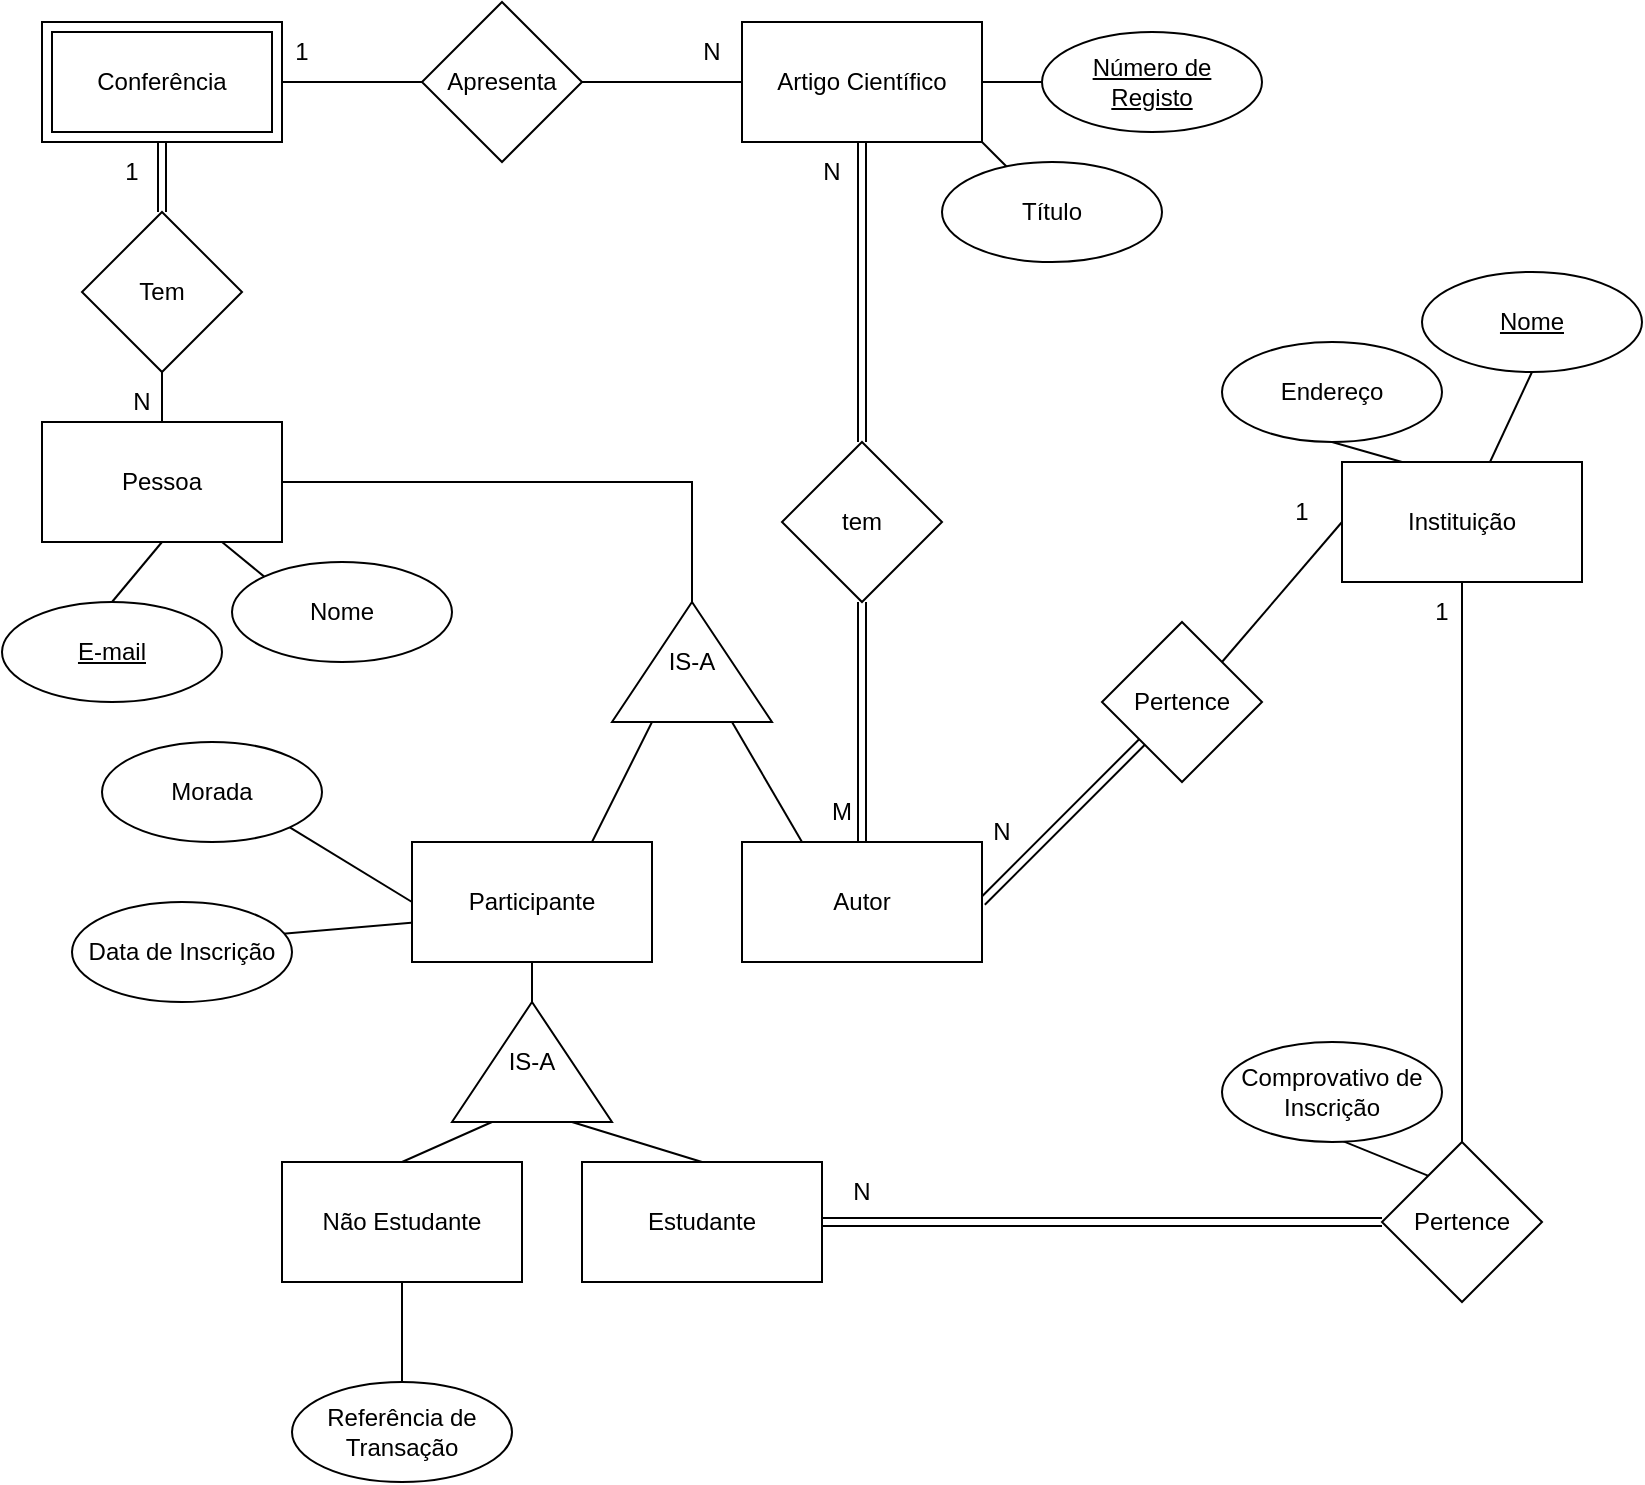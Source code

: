 <mxfile version="16.5.2" type="device"><diagram id="foXbWfhnJUfweoNZpTvb" name="Page-1"><mxGraphModel dx="1038" dy="579" grid="1" gridSize="10" guides="1" tooltips="1" connect="1" arrows="1" fold="1" page="1" pageScale="1" pageWidth="827" pageHeight="1169" math="0" shadow="0"><root><mxCell id="0"/><mxCell id="1" parent="0"/><mxCell id="iTSCaCGMX5y1_0wmOQK2-41" style="edgeStyle=none;rounded=0;orthogonalLoop=1;jettySize=auto;html=1;exitX=0.5;exitY=1;exitDx=0;exitDy=0;endArrow=none;endFill=0;shape=link;" parent="1" source="iTSCaCGMX5y1_0wmOQK2-1" target="iTSCaCGMX5y1_0wmOQK2-4" edge="1"><mxGeometry relative="1" as="geometry"/></mxCell><mxCell id="iTSCaCGMX5y1_0wmOQK2-63" style="edgeStyle=none;rounded=0;orthogonalLoop=1;jettySize=auto;html=1;exitX=1;exitY=1;exitDx=0;exitDy=0;endArrow=none;endFill=0;" parent="1" source="iTSCaCGMX5y1_0wmOQK2-1" target="iTSCaCGMX5y1_0wmOQK2-2" edge="1"><mxGeometry relative="1" as="geometry"/></mxCell><mxCell id="iTSCaCGMX5y1_0wmOQK2-64" style="edgeStyle=none;rounded=0;orthogonalLoop=1;jettySize=auto;html=1;exitX=1;exitY=0.5;exitDx=0;exitDy=0;entryX=0;entryY=0.5;entryDx=0;entryDy=0;endArrow=none;endFill=0;" parent="1" source="iTSCaCGMX5y1_0wmOQK2-1" target="iTSCaCGMX5y1_0wmOQK2-3" edge="1"><mxGeometry relative="1" as="geometry"/></mxCell><mxCell id="iTSCaCGMX5y1_0wmOQK2-1" value="Artigo Científico" style="rounded=0;whiteSpace=wrap;html=1;" parent="1" vertex="1"><mxGeometry x="370" y="10" width="120" height="60" as="geometry"/></mxCell><mxCell id="iTSCaCGMX5y1_0wmOQK2-2" value="Título" style="ellipse;whiteSpace=wrap;html=1;" parent="1" vertex="1"><mxGeometry x="470" y="80" width="110" height="50" as="geometry"/></mxCell><mxCell id="iTSCaCGMX5y1_0wmOQK2-3" value="&lt;u&gt;Número de&lt;br&gt;Registo&lt;/u&gt;" style="ellipse;whiteSpace=wrap;html=1;" parent="1" vertex="1"><mxGeometry x="520" y="15" width="110" height="50" as="geometry"/></mxCell><mxCell id="iTSCaCGMX5y1_0wmOQK2-42" style="edgeStyle=none;rounded=0;orthogonalLoop=1;jettySize=auto;html=1;exitX=0.5;exitY=1;exitDx=0;exitDy=0;entryX=0.5;entryY=0;entryDx=0;entryDy=0;endArrow=none;endFill=0;shape=link;" parent="1" source="iTSCaCGMX5y1_0wmOQK2-4" target="iTSCaCGMX5y1_0wmOQK2-15" edge="1"><mxGeometry relative="1" as="geometry"/></mxCell><mxCell id="iTSCaCGMX5y1_0wmOQK2-4" value="tem" style="rhombus;whiteSpace=wrap;html=1;" parent="1" vertex="1"><mxGeometry x="390" y="220" width="80" height="80" as="geometry"/></mxCell><mxCell id="iTSCaCGMX5y1_0wmOQK2-28" style="rounded=0;orthogonalLoop=1;jettySize=auto;html=1;exitX=1;exitY=0.5;exitDx=0;exitDy=0;entryX=1;entryY=0.5;entryDx=0;entryDy=0;endArrow=none;endFill=0;edgeStyle=orthogonalEdgeStyle;" parent="1" source="iTSCaCGMX5y1_0wmOQK2-5" target="iTSCaCGMX5y1_0wmOQK2-13" edge="1"><mxGeometry relative="1" as="geometry"/></mxCell><mxCell id="iTSCaCGMX5y1_0wmOQK2-5" value="Pessoa" style="rounded=0;whiteSpace=wrap;html=1;" parent="1" vertex="1"><mxGeometry x="20" y="210" width="120" height="60" as="geometry"/></mxCell><mxCell id="iTSCaCGMX5y1_0wmOQK2-48" style="edgeStyle=none;rounded=0;orthogonalLoop=1;jettySize=auto;html=1;exitX=0.5;exitY=1;exitDx=0;exitDy=0;endArrow=none;endFill=0;" parent="1" source="iTSCaCGMX5y1_0wmOQK2-6" target="iTSCaCGMX5y1_0wmOQK2-9" edge="1"><mxGeometry relative="1" as="geometry"/></mxCell><mxCell id="iTSCaCGMX5y1_0wmOQK2-6" value="&lt;u&gt;Nome&lt;/u&gt;" style="ellipse;whiteSpace=wrap;html=1;" parent="1" vertex="1"><mxGeometry x="710" y="135" width="110" height="50" as="geometry"/></mxCell><mxCell id="iTSCaCGMX5y1_0wmOQK2-66" style="edgeStyle=none;rounded=0;orthogonalLoop=1;jettySize=auto;html=1;exitX=0.5;exitY=0;exitDx=0;exitDy=0;entryX=0.5;entryY=1;entryDx=0;entryDy=0;endArrow=none;endFill=0;" parent="1" source="iTSCaCGMX5y1_0wmOQK2-7" target="iTSCaCGMX5y1_0wmOQK2-5" edge="1"><mxGeometry relative="1" as="geometry"/></mxCell><mxCell id="iTSCaCGMX5y1_0wmOQK2-7" value="&lt;u&gt;E-mail&lt;/u&gt;" style="ellipse;whiteSpace=wrap;html=1;" parent="1" vertex="1"><mxGeometry y="300" width="110" height="50" as="geometry"/></mxCell><mxCell id="iTSCaCGMX5y1_0wmOQK2-65" style="rounded=0;orthogonalLoop=1;jettySize=auto;html=1;exitX=0;exitY=0;exitDx=0;exitDy=0;entryX=0.75;entryY=1;entryDx=0;entryDy=0;endArrow=none;endFill=0;" parent="1" source="iTSCaCGMX5y1_0wmOQK2-8" target="iTSCaCGMX5y1_0wmOQK2-5" edge="1"><mxGeometry relative="1" as="geometry"/></mxCell><mxCell id="iTSCaCGMX5y1_0wmOQK2-8" value="Nome" style="ellipse;whiteSpace=wrap;html=1;" parent="1" vertex="1"><mxGeometry x="115" y="280" width="110" height="50" as="geometry"/></mxCell><mxCell id="iTSCaCGMX5y1_0wmOQK2-37" style="edgeStyle=none;rounded=0;orthogonalLoop=1;jettySize=auto;html=1;exitX=0.5;exitY=1;exitDx=0;exitDy=0;entryX=0.5;entryY=0;entryDx=0;entryDy=0;endArrow=none;endFill=0;" parent="1" source="iTSCaCGMX5y1_0wmOQK2-9" target="iTSCaCGMX5y1_0wmOQK2-24" edge="1"><mxGeometry relative="1" as="geometry"/></mxCell><mxCell id="iTSCaCGMX5y1_0wmOQK2-9" value="Instituição" style="rounded=0;whiteSpace=wrap;html=1;" parent="1" vertex="1"><mxGeometry x="670" y="230" width="120" height="60" as="geometry"/></mxCell><mxCell id="iTSCaCGMX5y1_0wmOQK2-47" style="edgeStyle=none;rounded=0;orthogonalLoop=1;jettySize=auto;html=1;exitX=0.5;exitY=1;exitDx=0;exitDy=0;entryX=0.25;entryY=0;entryDx=0;entryDy=0;endArrow=none;endFill=0;" parent="1" source="iTSCaCGMX5y1_0wmOQK2-11" target="iTSCaCGMX5y1_0wmOQK2-9" edge="1"><mxGeometry relative="1" as="geometry"/></mxCell><mxCell id="iTSCaCGMX5y1_0wmOQK2-11" value="Endereço" style="ellipse;whiteSpace=wrap;html=1;" parent="1" vertex="1"><mxGeometry x="610" y="170" width="110" height="50" as="geometry"/></mxCell><mxCell id="iTSCaCGMX5y1_0wmOQK2-27" style="rounded=0;orthogonalLoop=1;jettySize=auto;html=1;exitX=0.5;exitY=1;exitDx=0;exitDy=0;entryX=1;entryY=0.5;entryDx=0;entryDy=0;endArrow=none;endFill=0;" parent="1" source="iTSCaCGMX5y1_0wmOQK2-12" target="iTSCaCGMX5y1_0wmOQK2-19" edge="1"><mxGeometry relative="1" as="geometry"/></mxCell><mxCell id="iTSCaCGMX5y1_0wmOQK2-31" style="edgeStyle=none;rounded=0;orthogonalLoop=1;jettySize=auto;html=1;exitX=0;exitY=0.5;exitDx=0;exitDy=0;entryX=1;entryY=1;entryDx=0;entryDy=0;endArrow=none;endFill=0;" parent="1" source="iTSCaCGMX5y1_0wmOQK2-12" target="iTSCaCGMX5y1_0wmOQK2-17" edge="1"><mxGeometry relative="1" as="geometry"/></mxCell><mxCell id="iTSCaCGMX5y1_0wmOQK2-32" style="edgeStyle=none;rounded=0;orthogonalLoop=1;jettySize=auto;html=1;exitX=1;exitY=0.5;exitDx=0;exitDy=0;entryX=0;entryY=0.5;entryDx=0;entryDy=0;endArrow=none;endFill=0;" parent="1" source="iTSCaCGMX5y1_0wmOQK2-12" target="iTSCaCGMX5y1_0wmOQK2-16" edge="1"><mxGeometry relative="1" as="geometry"/></mxCell><mxCell id="iTSCaCGMX5y1_0wmOQK2-12" value="Participante" style="rounded=0;whiteSpace=wrap;html=1;" parent="1" vertex="1"><mxGeometry x="205" y="420" width="120" height="60" as="geometry"/></mxCell><mxCell id="iTSCaCGMX5y1_0wmOQK2-30" style="edgeStyle=none;rounded=0;orthogonalLoop=1;jettySize=auto;html=1;exitX=0;exitY=0.25;exitDx=0;exitDy=0;entryX=0.75;entryY=0;entryDx=0;entryDy=0;endArrow=none;endFill=0;" parent="1" source="iTSCaCGMX5y1_0wmOQK2-13" target="iTSCaCGMX5y1_0wmOQK2-12" edge="1"><mxGeometry relative="1" as="geometry"/></mxCell><mxCell id="iTSCaCGMX5y1_0wmOQK2-50" style="edgeStyle=none;rounded=0;orthogonalLoop=1;jettySize=auto;html=1;exitX=0;exitY=0.75;exitDx=0;exitDy=0;entryX=0.25;entryY=0;entryDx=0;entryDy=0;endArrow=none;endFill=0;" parent="1" source="iTSCaCGMX5y1_0wmOQK2-13" target="iTSCaCGMX5y1_0wmOQK2-15" edge="1"><mxGeometry relative="1" as="geometry"/></mxCell><mxCell id="iTSCaCGMX5y1_0wmOQK2-13" value="IS-A" style="triangle;whiteSpace=wrap;html=1;direction=north;" parent="1" vertex="1"><mxGeometry x="305" y="300" width="80" height="60" as="geometry"/></mxCell><mxCell id="iTSCaCGMX5y1_0wmOQK2-52" style="edgeStyle=none;rounded=0;orthogonalLoop=1;jettySize=auto;html=1;exitX=1;exitY=0.5;exitDx=0;exitDy=0;endArrow=none;endFill=0;shape=link;" parent="1" source="iTSCaCGMX5y1_0wmOQK2-15" target="iTSCaCGMX5y1_0wmOQK2-51" edge="1"><mxGeometry relative="1" as="geometry"/></mxCell><mxCell id="iTSCaCGMX5y1_0wmOQK2-15" value="Autor" style="rounded=0;whiteSpace=wrap;html=1;" parent="1" vertex="1"><mxGeometry x="370" y="420" width="120" height="60" as="geometry"/></mxCell><mxCell id="iTSCaCGMX5y1_0wmOQK2-16" value="Data de Inscrição" style="ellipse;whiteSpace=wrap;html=1;" parent="1" vertex="1"><mxGeometry x="35" y="450" width="110" height="50" as="geometry"/></mxCell><mxCell id="iTSCaCGMX5y1_0wmOQK2-17" value="Morada" style="ellipse;whiteSpace=wrap;html=1;" parent="1" vertex="1"><mxGeometry x="50" y="370" width="110" height="50" as="geometry"/></mxCell><mxCell id="iTSCaCGMX5y1_0wmOQK2-33" style="edgeStyle=none;rounded=0;orthogonalLoop=1;jettySize=auto;html=1;exitX=0;exitY=0.75;exitDx=0;exitDy=0;entryX=0.5;entryY=0;entryDx=0;entryDy=0;endArrow=none;endFill=0;" parent="1" source="iTSCaCGMX5y1_0wmOQK2-19" target="iTSCaCGMX5y1_0wmOQK2-20" edge="1"><mxGeometry relative="1" as="geometry"/></mxCell><mxCell id="iTSCaCGMX5y1_0wmOQK2-19" value="IS-A" style="triangle;whiteSpace=wrap;html=1;direction=north;" parent="1" vertex="1"><mxGeometry x="225" y="500" width="80" height="60" as="geometry"/></mxCell><mxCell id="iTSCaCGMX5y1_0wmOQK2-20" value="Estudante" style="rounded=0;whiteSpace=wrap;html=1;" parent="1" vertex="1"><mxGeometry x="290" y="580" width="120" height="60" as="geometry"/></mxCell><mxCell id="iTSCaCGMX5y1_0wmOQK2-34" style="edgeStyle=none;rounded=0;orthogonalLoop=1;jettySize=auto;html=1;exitX=0.5;exitY=0;exitDx=0;exitDy=0;entryX=0;entryY=0.25;entryDx=0;entryDy=0;endArrow=none;endFill=0;" parent="1" source="iTSCaCGMX5y1_0wmOQK2-23" target="iTSCaCGMX5y1_0wmOQK2-19" edge="1"><mxGeometry relative="1" as="geometry"/></mxCell><mxCell id="iTSCaCGMX5y1_0wmOQK2-40" style="edgeStyle=none;rounded=0;orthogonalLoop=1;jettySize=auto;html=1;exitX=0.5;exitY=1;exitDx=0;exitDy=0;endArrow=none;endFill=0;" parent="1" source="iTSCaCGMX5y1_0wmOQK2-23" target="iTSCaCGMX5y1_0wmOQK2-26" edge="1"><mxGeometry relative="1" as="geometry"/></mxCell><mxCell id="iTSCaCGMX5y1_0wmOQK2-23" value="Não Estudante" style="rounded=0;whiteSpace=wrap;html=1;" parent="1" vertex="1"><mxGeometry x="140" y="580" width="120" height="60" as="geometry"/></mxCell><mxCell id="iTSCaCGMX5y1_0wmOQK2-38" style="edgeStyle=none;rounded=0;orthogonalLoop=1;jettySize=auto;html=1;exitX=0;exitY=0.5;exitDx=0;exitDy=0;entryX=1;entryY=0.5;entryDx=0;entryDy=0;endArrow=none;endFill=0;shape=link;" parent="1" source="iTSCaCGMX5y1_0wmOQK2-24" target="iTSCaCGMX5y1_0wmOQK2-20" edge="1"><mxGeometry relative="1" as="geometry"/></mxCell><mxCell id="iTSCaCGMX5y1_0wmOQK2-39" style="edgeStyle=none;rounded=0;orthogonalLoop=1;jettySize=auto;html=1;exitX=1;exitY=0.5;exitDx=0;exitDy=0;entryX=0;entryY=0.5;entryDx=0;entryDy=0;endArrow=none;endFill=0;" parent="1" source="iTSCaCGMX5y1_0wmOQK2-24" target="iTSCaCGMX5y1_0wmOQK2-25" edge="1"><mxGeometry relative="1" as="geometry"/></mxCell><mxCell id="iTSCaCGMX5y1_0wmOQK2-24" value="Pertence" style="rhombus;whiteSpace=wrap;html=1;" parent="1" vertex="1"><mxGeometry x="690" y="570" width="80" height="80" as="geometry"/></mxCell><mxCell id="iTSCaCGMX5y1_0wmOQK2-25" value="Comprovativo de Inscrição" style="ellipse;whiteSpace=wrap;html=1;" parent="1" vertex="1"><mxGeometry x="610" y="520" width="110" height="50" as="geometry"/></mxCell><mxCell id="iTSCaCGMX5y1_0wmOQK2-26" value="Referência de Transação" style="ellipse;whiteSpace=wrap;html=1;" parent="1" vertex="1"><mxGeometry x="145" y="690" width="110" height="50" as="geometry"/></mxCell><mxCell id="iTSCaCGMX5y1_0wmOQK2-53" style="edgeStyle=none;rounded=0;orthogonalLoop=1;jettySize=auto;html=1;exitX=1;exitY=0;exitDx=0;exitDy=0;entryX=0;entryY=0.5;entryDx=0;entryDy=0;endArrow=none;endFill=0;" parent="1" source="iTSCaCGMX5y1_0wmOQK2-51" target="iTSCaCGMX5y1_0wmOQK2-9" edge="1"><mxGeometry relative="1" as="geometry"><mxPoint x="640" y="190" as="sourcePoint"/></mxGeometry></mxCell><mxCell id="iTSCaCGMX5y1_0wmOQK2-51" value="Pertence" style="rhombus;whiteSpace=wrap;html=1;" parent="1" vertex="1"><mxGeometry x="550" y="310" width="80" height="80" as="geometry"/></mxCell><mxCell id="iTSCaCGMX5y1_0wmOQK2-68" style="edgeStyle=none;rounded=0;orthogonalLoop=1;jettySize=auto;html=1;exitX=1;exitY=0.5;exitDx=0;exitDy=0;entryX=0;entryY=0.5;entryDx=0;entryDy=0;endArrow=none;endFill=0;" parent="1" source="iTSCaCGMX5y1_0wmOQK2-54" target="iTSCaCGMX5y1_0wmOQK2-57" edge="1"><mxGeometry relative="1" as="geometry"/></mxCell><mxCell id="iTSCaCGMX5y1_0wmOQK2-70" style="edgeStyle=none;rounded=0;orthogonalLoop=1;jettySize=auto;html=1;exitX=0.5;exitY=1;exitDx=0;exitDy=0;entryX=0.5;entryY=0;entryDx=0;entryDy=0;endArrow=none;endFill=0;shape=link;" parent="1" source="iTSCaCGMX5y1_0wmOQK2-54" target="iTSCaCGMX5y1_0wmOQK2-69" edge="1"><mxGeometry relative="1" as="geometry"/></mxCell><mxCell id="iTSCaCGMX5y1_0wmOQK2-54" value="Conferência" style="shape=ext;margin=3;double=1;rounded=0;whiteSpace=wrap;html=1;" parent="1" vertex="1"><mxGeometry x="20" y="10" width="120" height="60" as="geometry"/></mxCell><mxCell id="iTSCaCGMX5y1_0wmOQK2-67" style="edgeStyle=none;rounded=0;orthogonalLoop=1;jettySize=auto;html=1;exitX=1;exitY=0.5;exitDx=0;exitDy=0;entryX=0;entryY=0.5;entryDx=0;entryDy=0;endArrow=none;endFill=0;" parent="1" source="iTSCaCGMX5y1_0wmOQK2-57" target="iTSCaCGMX5y1_0wmOQK2-1" edge="1"><mxGeometry relative="1" as="geometry"/></mxCell><mxCell id="iTSCaCGMX5y1_0wmOQK2-57" value="Apresenta" style="rhombus;whiteSpace=wrap;html=1;" parent="1" vertex="1"><mxGeometry x="210" width="80" height="80" as="geometry"/></mxCell><mxCell id="iTSCaCGMX5y1_0wmOQK2-71" style="edgeStyle=none;rounded=0;orthogonalLoop=1;jettySize=auto;html=1;exitX=0.5;exitY=1;exitDx=0;exitDy=0;entryX=0.5;entryY=0;entryDx=0;entryDy=0;endArrow=none;endFill=0;" parent="1" source="iTSCaCGMX5y1_0wmOQK2-69" target="iTSCaCGMX5y1_0wmOQK2-5" edge="1"><mxGeometry relative="1" as="geometry"/></mxCell><mxCell id="iTSCaCGMX5y1_0wmOQK2-69" value="Tem" style="rhombus;whiteSpace=wrap;html=1;" parent="1" vertex="1"><mxGeometry x="40" y="105" width="80" height="80" as="geometry"/></mxCell><mxCell id="iTSCaCGMX5y1_0wmOQK2-72" value="1" style="text;html=1;strokeColor=none;fillColor=none;align=center;verticalAlign=middle;whiteSpace=wrap;rounded=0;" parent="1" vertex="1"><mxGeometry x="120" y="10" width="60" height="30" as="geometry"/></mxCell><mxCell id="iTSCaCGMX5y1_0wmOQK2-73" value="1" style="text;html=1;strokeColor=none;fillColor=none;align=center;verticalAlign=middle;whiteSpace=wrap;rounded=0;" parent="1" vertex="1"><mxGeometry x="35" y="70" width="60" height="30" as="geometry"/></mxCell><mxCell id="iTSCaCGMX5y1_0wmOQK2-75" value="N" style="text;html=1;strokeColor=none;fillColor=none;align=center;verticalAlign=middle;whiteSpace=wrap;rounded=0;" parent="1" vertex="1"><mxGeometry x="325" y="10" width="60" height="30" as="geometry"/></mxCell><mxCell id="iTSCaCGMX5y1_0wmOQK2-76" value="N" style="text;html=1;strokeColor=none;fillColor=none;align=center;verticalAlign=middle;whiteSpace=wrap;rounded=0;" parent="1" vertex="1"><mxGeometry x="40" y="185" width="60" height="30" as="geometry"/></mxCell><mxCell id="iTSCaCGMX5y1_0wmOQK2-77" value="N" style="text;html=1;strokeColor=none;fillColor=none;align=center;verticalAlign=middle;whiteSpace=wrap;rounded=0;" parent="1" vertex="1"><mxGeometry x="385" y="70" width="60" height="30" as="geometry"/></mxCell><mxCell id="iTSCaCGMX5y1_0wmOQK2-79" value="M" style="text;html=1;strokeColor=none;fillColor=none;align=center;verticalAlign=middle;whiteSpace=wrap;rounded=0;" parent="1" vertex="1"><mxGeometry x="390" y="390" width="60" height="30" as="geometry"/></mxCell><mxCell id="iTSCaCGMX5y1_0wmOQK2-80" value="1" style="text;html=1;strokeColor=none;fillColor=none;align=center;verticalAlign=middle;whiteSpace=wrap;rounded=0;" parent="1" vertex="1"><mxGeometry x="690" y="290" width="60" height="30" as="geometry"/></mxCell><mxCell id="iTSCaCGMX5y1_0wmOQK2-81" value="N" style="text;html=1;strokeColor=none;fillColor=none;align=center;verticalAlign=middle;whiteSpace=wrap;rounded=0;" parent="1" vertex="1"><mxGeometry x="400" y="580" width="60" height="30" as="geometry"/></mxCell><mxCell id="iTSCaCGMX5y1_0wmOQK2-82" value="1" style="text;html=1;strokeColor=none;fillColor=none;align=center;verticalAlign=middle;whiteSpace=wrap;rounded=0;" parent="1" vertex="1"><mxGeometry x="620" y="240" width="60" height="30" as="geometry"/></mxCell><mxCell id="iTSCaCGMX5y1_0wmOQK2-84" value="N" style="text;html=1;strokeColor=none;fillColor=none;align=center;verticalAlign=middle;whiteSpace=wrap;rounded=0;" parent="1" vertex="1"><mxGeometry x="470" y="400" width="60" height="30" as="geometry"/></mxCell></root></mxGraphModel></diagram></mxfile>